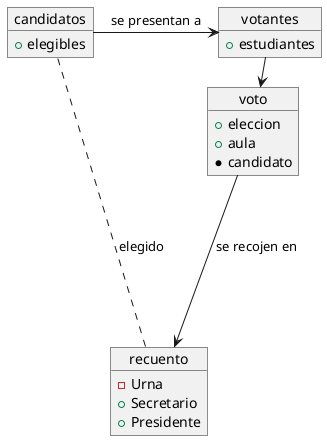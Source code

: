 @startuml

object voto{
    + eleccion
    + aula
    * candidato
}
object votantes{
    + estudiantes
}
object candidatos{
    + elegibles
}
object recuento{
    - Urna
    + Secretario
    + Presidente
}

candidatos -> votantes : se presentan a
votantes -> voto : derecho a votos
voto ->  recuento : se recojen en
recuento .... candidatos : elegido


@enduml
